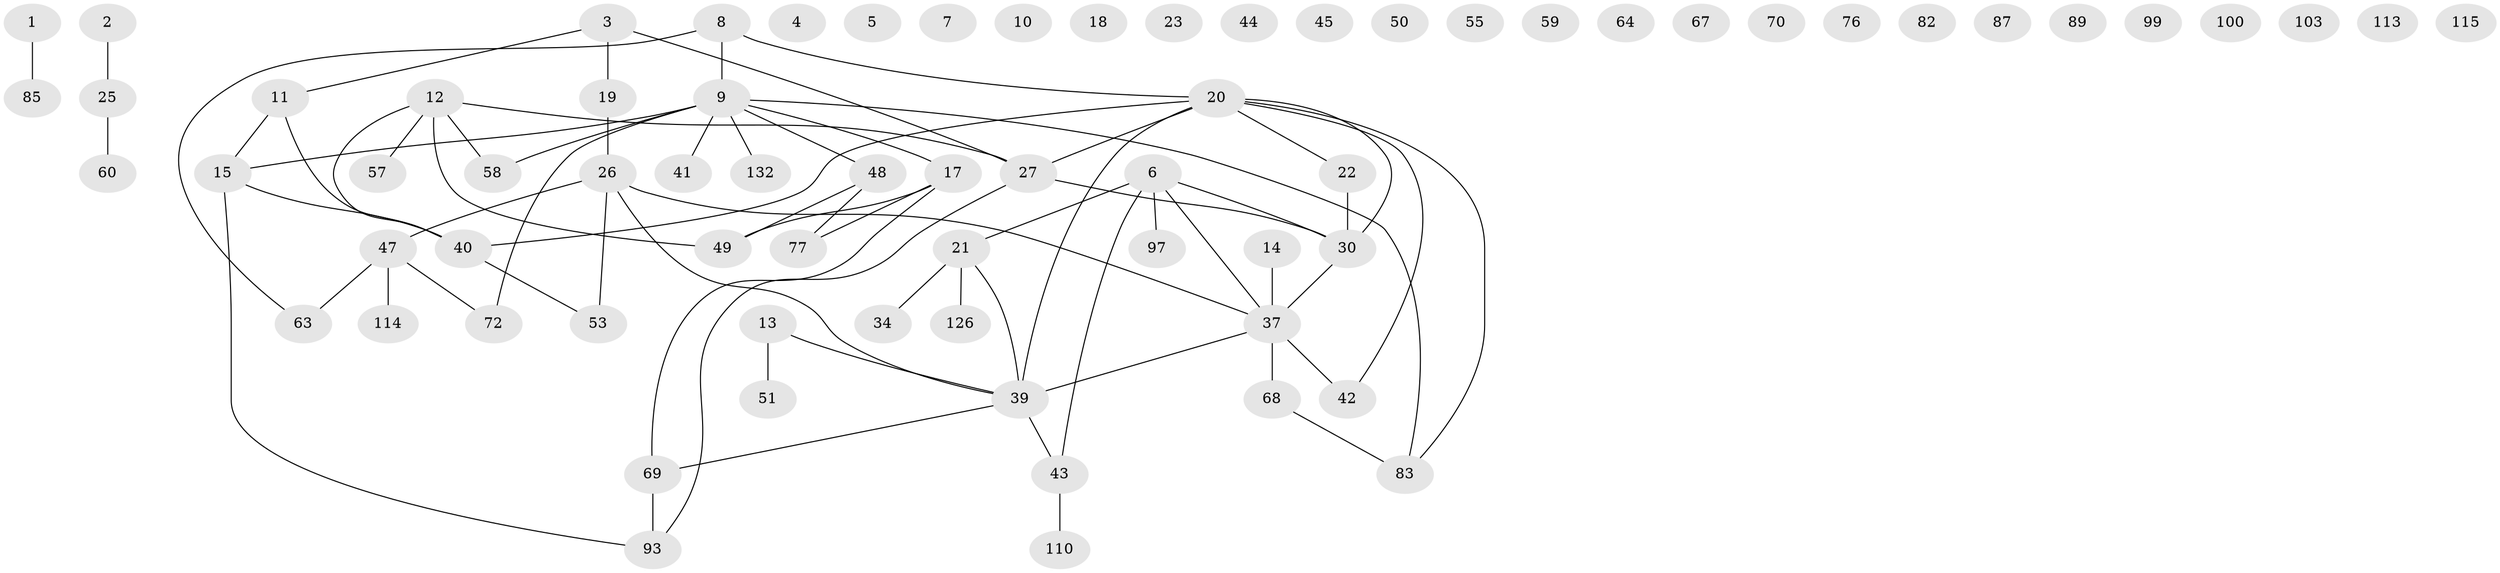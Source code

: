 // original degree distribution, {1: 0.23880597014925373, 2: 0.26865671641791045, 0: 0.14925373134328357, 3: 0.22388059701492538, 8: 0.007462686567164179, 4: 0.07462686567164178, 7: 0.007462686567164179, 5: 0.022388059701492536, 6: 0.007462686567164179}
// Generated by graph-tools (version 1.1) at 2025/12/03/09/25 04:12:52]
// undirected, 71 vertices, 70 edges
graph export_dot {
graph [start="1"]
  node [color=gray90,style=filled];
  1 [super="+78"];
  2 [super="+36"];
  3 [super="+29+94"];
  4 [super="+56"];
  5 [super="+88"];
  6 [super="+16+116"];
  7;
  8 [super="+61"];
  9 [super="+73+79"];
  10;
  11 [super="+38+102"];
  12 [super="+95+104"];
  13 [super="+31"];
  14 [super="+122"];
  15 [super="+32+33+66"];
  17 [super="+84+105+107"];
  18;
  19 [super="+96"];
  20 [super="+24+28+80+92+123+129+134"];
  21 [super="+52+121"];
  22 [super="+106+124"];
  23;
  25 [super="+35"];
  26 [super="+74+112+120"];
  27 [super="+108"];
  30 [super="+71"];
  34 [super="+86"];
  37 [super="+130"];
  39 [super="+111+133"];
  40 [super="+46+125"];
  41 [super="+109"];
  42;
  43 [super="+54"];
  44;
  45;
  47 [super="+62+117"];
  48 [super="+65"];
  49;
  50;
  51;
  53;
  55 [super="+75"];
  57;
  58;
  59;
  60;
  63 [super="+119+127"];
  64;
  67;
  68 [super="+118"];
  69 [super="+81+90+128"];
  70;
  72 [super="+131"];
  76;
  77;
  82;
  83 [super="+98"];
  85 [super="+91"];
  87;
  89;
  93 [super="+101"];
  97;
  99;
  100;
  103;
  110;
  113;
  114;
  115;
  126;
  132;
  1 -- 85;
  2 -- 25;
  3 -- 11;
  3 -- 19;
  3 -- 27;
  6 -- 97;
  6 -- 21 [weight=2];
  6 -- 43;
  6 -- 30;
  6 -- 37;
  8 -- 9;
  8 -- 20;
  8 -- 63;
  9 -- 48;
  9 -- 132;
  9 -- 58;
  9 -- 15;
  9 -- 17;
  9 -- 41;
  9 -- 72;
  9 -- 83;
  11 -- 15;
  11 -- 40;
  12 -- 57;
  12 -- 49;
  12 -- 58;
  12 -- 27;
  12 -- 40;
  13 -- 51;
  13 -- 39;
  14 -- 37;
  15 -- 40;
  15 -- 93;
  17 -- 77;
  17 -- 49;
  17 -- 69;
  19 -- 26;
  20 -- 83;
  20 -- 42;
  20 -- 27;
  20 -- 39;
  20 -- 22;
  20 -- 30;
  20 -- 40;
  21 -- 126;
  21 -- 34 [weight=2];
  21 -- 39;
  22 -- 30;
  25 -- 60;
  26 -- 47;
  26 -- 39;
  26 -- 53;
  26 -- 37;
  27 -- 30;
  27 -- 93;
  30 -- 37;
  37 -- 42;
  37 -- 39;
  37 -- 68;
  39 -- 69;
  39 -- 43;
  40 -- 53;
  43 -- 110;
  47 -- 114;
  47 -- 63;
  47 -- 72;
  48 -- 49;
  48 -- 77;
  68 -- 83;
  69 -- 93;
}
